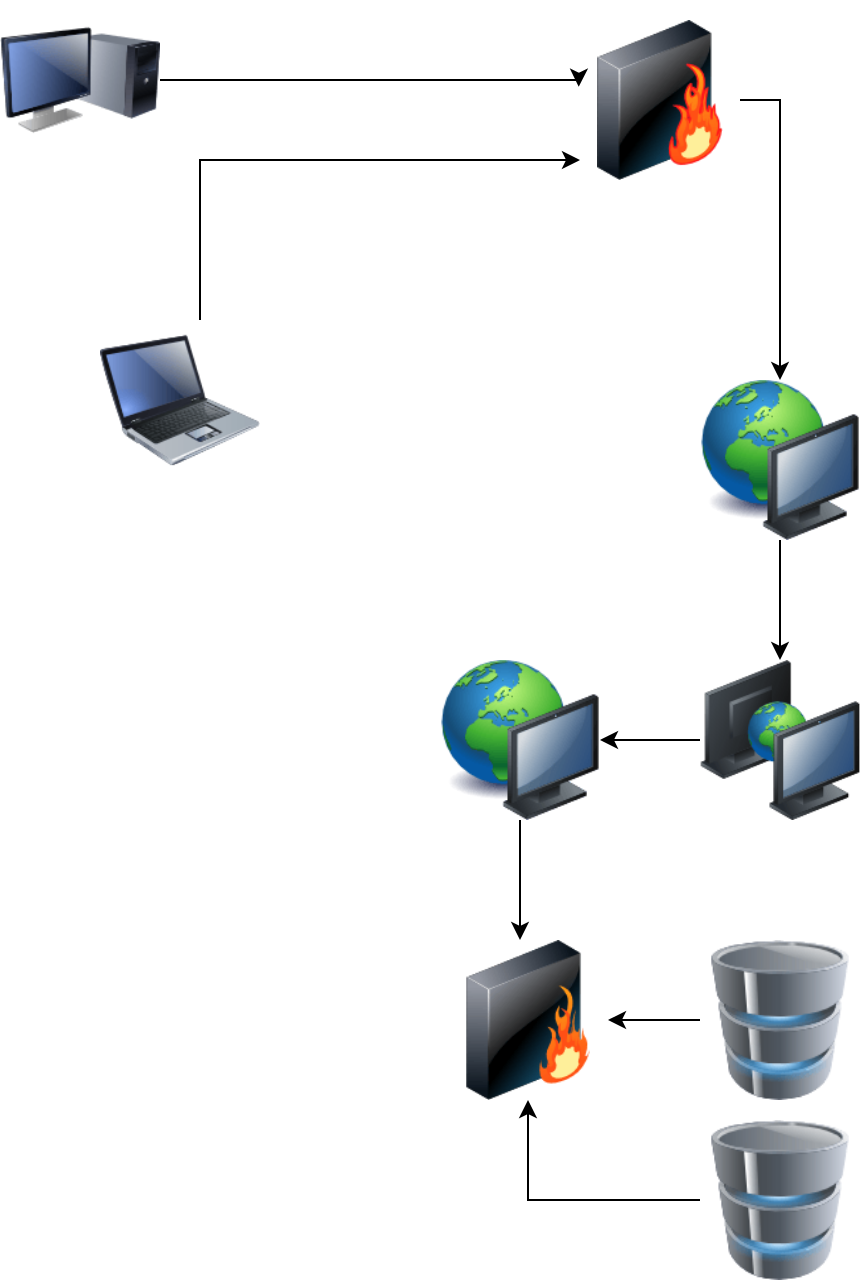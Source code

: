 <mxfile version="20.0.4" type="device"><diagram id="HUaudn2f7Z-WjaYGniGn" name="Page-1"><mxGraphModel dx="1738" dy="969" grid="1" gridSize="10" guides="1" tooltips="1" connect="1" arrows="1" fold="1" page="1" pageScale="1" pageWidth="827" pageHeight="1169" math="0" shadow="0"><root><mxCell id="0"/><mxCell id="1" parent="0"/><mxCell id="fBREMhpKUqzQfbbJwg3P-5" style="edgeStyle=orthogonalEdgeStyle;rounded=0;orthogonalLoop=1;jettySize=auto;html=1;entryX=-0.008;entryY=0.417;entryDx=0;entryDy=0;entryPerimeter=0;" edge="1" parent="1" source="fBREMhpKUqzQfbbJwg3P-1" target="fBREMhpKUqzQfbbJwg3P-6"><mxGeometry relative="1" as="geometry"><mxPoint x="390" y="90" as="targetPoint"/><Array as="points"><mxPoint x="399" y="90"/></Array></mxGeometry></mxCell><mxCell id="fBREMhpKUqzQfbbJwg3P-1" value="" style="image;html=1;image=img/lib/clip_art/computers/Monitor_Tower_128x128.png" vertex="1" parent="1"><mxGeometry x="110" y="50" width="80" height="80" as="geometry"/></mxCell><mxCell id="fBREMhpKUqzQfbbJwg3P-4" style="edgeStyle=orthogonalEdgeStyle;rounded=0;orthogonalLoop=1;jettySize=auto;html=1;" edge="1" parent="1" source="fBREMhpKUqzQfbbJwg3P-3" target="fBREMhpKUqzQfbbJwg3P-6"><mxGeometry relative="1" as="geometry"><mxPoint x="390" y="130" as="targetPoint"/><Array as="points"><mxPoint x="210" y="130"/></Array></mxGeometry></mxCell><mxCell id="fBREMhpKUqzQfbbJwg3P-3" value="" style="image;html=1;image=img/lib/clip_art/computers/Laptop_128x128.png" vertex="1" parent="1"><mxGeometry x="160" y="210" width="80" height="80" as="geometry"/></mxCell><mxCell id="fBREMhpKUqzQfbbJwg3P-7" style="edgeStyle=orthogonalEdgeStyle;rounded=0;orthogonalLoop=1;jettySize=auto;html=1;" edge="1" parent="1" source="fBREMhpKUqzQfbbJwg3P-6"><mxGeometry relative="1" as="geometry"><mxPoint x="500" y="240" as="targetPoint"/><Array as="points"><mxPoint x="500" y="100"/><mxPoint x="500" y="230"/></Array></mxGeometry></mxCell><mxCell id="fBREMhpKUqzQfbbJwg3P-6" value="" style="image;html=1;image=img/lib/clip_art/networking/Firewall-page1_128x128.png" vertex="1" parent="1"><mxGeometry x="400" y="60" width="80" height="80" as="geometry"/></mxCell><mxCell id="fBREMhpKUqzQfbbJwg3P-9" style="edgeStyle=orthogonalEdgeStyle;rounded=0;orthogonalLoop=1;jettySize=auto;html=1;" edge="1" parent="1" source="fBREMhpKUqzQfbbJwg3P-8"><mxGeometry relative="1" as="geometry"><mxPoint x="500" y="380" as="targetPoint"/></mxGeometry></mxCell><mxCell id="fBREMhpKUqzQfbbJwg3P-8" value="" style="image;html=1;image=img/lib/clip_art/computers/Network_128x128.png" vertex="1" parent="1"><mxGeometry x="460" y="240" width="80" height="80" as="geometry"/></mxCell><mxCell id="fBREMhpKUqzQfbbJwg3P-11" style="edgeStyle=orthogonalEdgeStyle;rounded=0;orthogonalLoop=1;jettySize=auto;html=1;" edge="1" parent="1" source="fBREMhpKUqzQfbbJwg3P-10"><mxGeometry relative="1" as="geometry"><mxPoint x="410" y="420" as="targetPoint"/></mxGeometry></mxCell><mxCell id="fBREMhpKUqzQfbbJwg3P-10" value="" style="image;html=1;image=img/lib/clip_art/computers/Network_2_128x128.png" vertex="1" parent="1"><mxGeometry x="460" y="380" width="80" height="80" as="geometry"/></mxCell><mxCell id="fBREMhpKUqzQfbbJwg3P-13" style="edgeStyle=orthogonalEdgeStyle;rounded=0;orthogonalLoop=1;jettySize=auto;html=1;" edge="1" parent="1" source="fBREMhpKUqzQfbbJwg3P-12"><mxGeometry relative="1" as="geometry"><mxPoint x="370" y="520.0" as="targetPoint"/></mxGeometry></mxCell><mxCell id="fBREMhpKUqzQfbbJwg3P-12" value="" style="image;html=1;image=img/lib/clip_art/computers/Network_128x128.png" vertex="1" parent="1"><mxGeometry x="330" y="380" width="80" height="80" as="geometry"/></mxCell><mxCell id="fBREMhpKUqzQfbbJwg3P-14" value="" style="image;html=1;image=img/lib/clip_art/networking/Firewall_128x128.png" vertex="1" parent="1"><mxGeometry x="334" y="520" width="80" height="80" as="geometry"/></mxCell><mxCell id="fBREMhpKUqzQfbbJwg3P-18" style="edgeStyle=orthogonalEdgeStyle;rounded=0;orthogonalLoop=1;jettySize=auto;html=1;entryX=1;entryY=0.5;entryDx=0;entryDy=0;" edge="1" parent="1" source="fBREMhpKUqzQfbbJwg3P-15" target="fBREMhpKUqzQfbbJwg3P-14"><mxGeometry relative="1" as="geometry"/></mxCell><mxCell id="fBREMhpKUqzQfbbJwg3P-15" value="" style="image;html=1;image=img/lib/clip_art/computers/Database_128x128.png" vertex="1" parent="1"><mxGeometry x="460" y="520" width="80" height="80" as="geometry"/></mxCell><mxCell id="fBREMhpKUqzQfbbJwg3P-17" style="edgeStyle=orthogonalEdgeStyle;rounded=0;orthogonalLoop=1;jettySize=auto;html=1;entryX=0.5;entryY=1;entryDx=0;entryDy=0;" edge="1" parent="1" source="fBREMhpKUqzQfbbJwg3P-16" target="fBREMhpKUqzQfbbJwg3P-14"><mxGeometry relative="1" as="geometry"/></mxCell><mxCell id="fBREMhpKUqzQfbbJwg3P-16" value="" style="image;html=1;image=img/lib/clip_art/computers/Database_128x128.png" vertex="1" parent="1"><mxGeometry x="460" y="610" width="80" height="80" as="geometry"/></mxCell></root></mxGraphModel></diagram></mxfile>